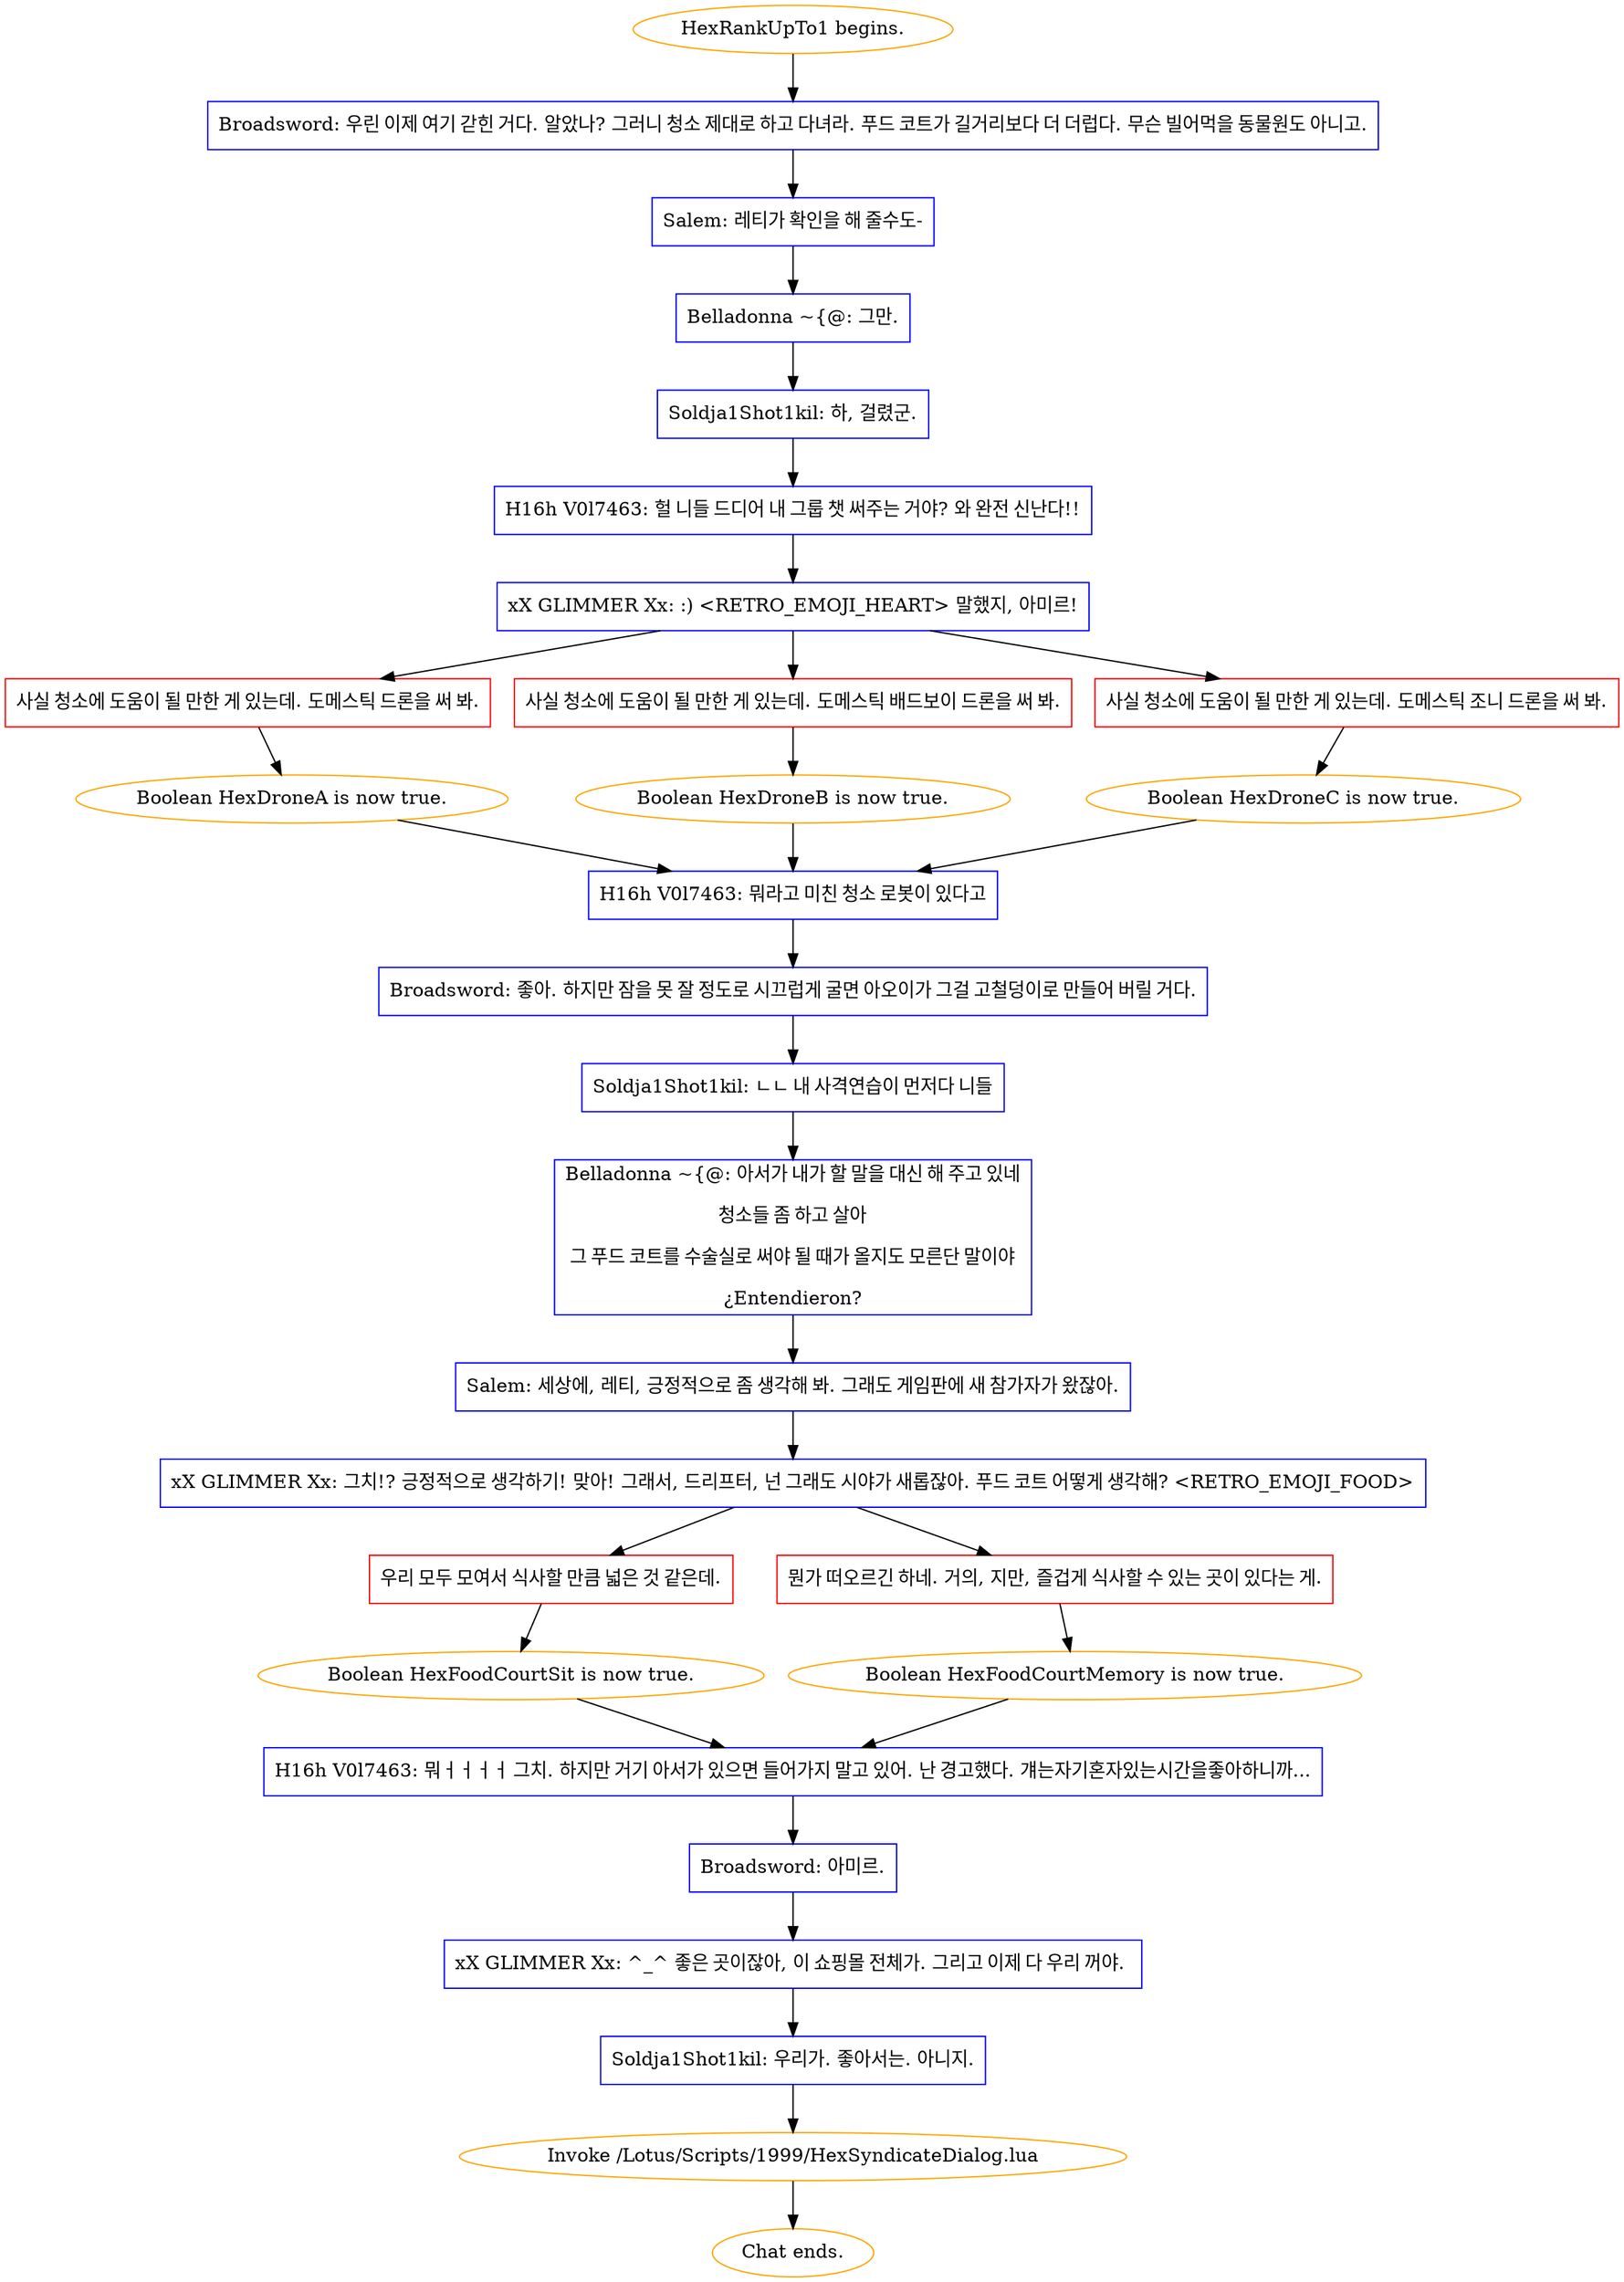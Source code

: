 digraph {
	"HexRankUpTo1 begins." [color=orange];
		"HexRankUpTo1 begins." -> j179632966;
	j179632966 [label="Broadsword: 우린 이제 여기 갇힌 거다. 알았나? 그러니 청소 제대로 하고 다녀라. 푸드 코트가 길거리보다 더 더럽다. 무슨 빌어먹을 동물원도 아니고.",shape=box,color=blue];
		j179632966 -> j86059039;
	j86059039 [label="Salem: 레티가 확인을 해 줄수도-",shape=box,color=blue];
		j86059039 -> j3508489440;
	j3508489440 [label="Belladonna ~{@: 그만.",shape=box,color=blue];
		j3508489440 -> j3947608285;
	j3947608285 [label="Soldja1Shot1kil: 하, 걸렸군.",shape=box,color=blue];
		j3947608285 -> j1248532866;
	j1248532866 [label="H16h V0l7463: 헐 니들 드디어 내 그룹 챗 써주는 거야? 와 완전 신난다!!",shape=box,color=blue];
		j1248532866 -> j2058092839;
	j2058092839 [label="xX GLIMMER Xx: :) <RETRO_EMOJI_HEART> 말했지, 아미르!",shape=box,color=blue];
		j2058092839 -> j1894524669;
		j2058092839 -> j987778161;
		j2058092839 -> j1124495351;
	j1894524669 [label="사실 청소에 도움이 될 만한 게 있는데. 도메스틱 드론을 써 봐.",shape=box,color=red];
		j1894524669 -> j1889758774;
	j987778161 [label="사실 청소에 도움이 될 만한 게 있는데. 도메스틱 배드보이 드론을 써 봐.",shape=box,color=red];
		j987778161 -> j620323559;
	j1124495351 [label="사실 청소에 도움이 될 만한 게 있는데. 도메스틱 조니 드론을 써 봐.",shape=box,color=red];
		j1124495351 -> j3925833069;
	j1889758774 [label="Boolean HexDroneA is now true.",color=orange];
		j1889758774 -> j4165947415;
	j620323559 [label="Boolean HexDroneB is now true.",color=orange];
		j620323559 -> j4165947415;
	j3925833069 [label="Boolean HexDroneC is now true.",color=orange];
		j3925833069 -> j4165947415;
	j4165947415 [label="H16h V0l7463: 뭐라고 미친 청소 로봇이 있다고",shape=box,color=blue];
		j4165947415 -> j1454271069;
	j1454271069 [label="Broadsword: 좋아. 하지만 잠을 못 잘 정도로 시끄럽게 굴면 아오이가 그걸 고철덩이로 만들어 버릴 거다.",shape=box,color=blue];
		j1454271069 -> j4110912254;
	j4110912254 [label="Soldja1Shot1kil: ㄴㄴ 내 사격연습이 먼저다 니들",shape=box,color=blue];
		j4110912254 -> j3381785956;
	j3381785956 [label="Belladonna ~{@: 아서가 내가 할 말을 대신 해 주고 있네
청소들 좀 하고 살아
그 푸드 코트를 수술실로 써야 될 때가 올지도 모른단 말이야
¿Entendieron?",shape=box,color=blue];
		j3381785956 -> j1708516171;
	j1708516171 [label="Salem: 세상에, 레티, 긍정적으로 좀 생각해 봐. 그래도 게임판에 새 참가자가 왔잖아.",shape=box,color=blue];
		j1708516171 -> j1691991451;
	j1691991451 [label="xX GLIMMER Xx: 그치!? 긍정적으로 생각하기! 맞아! 그래서, 드리프터, 넌 그래도 시야가 새롭잖아. 푸드 코트 어떻게 생각해? <RETRO_EMOJI_FOOD>",shape=box,color=blue];
		j1691991451 -> j1816731174;
		j1691991451 -> j2807125922;
	j1816731174 [label="우리 모두 모여서 식사할 만큼 넓은 것 같은데.",shape=box,color=red];
		j1816731174 -> j3949787816;
	j2807125922 [label="뭔가 떠오르긴 하네. 거의, 지만, 즐겁게 식사할 수 있는 곳이 있다는 게.",shape=box,color=red];
		j2807125922 -> j1384927831;
	j3949787816 [label="Boolean HexFoodCourtSit is now true.",color=orange];
		j3949787816 -> j1126005395;
	j1384927831 [label="Boolean HexFoodCourtMemory is now true.",color=orange];
		j1384927831 -> j1126005395;
	j1126005395 [label="H16h V0l7463: 뭐ㅓㅓㅓㅓ 그치. 하지만 거기 아서가 있으면 들어가지 말고 있어. 난 경고했다. 걔는자기혼자있는시간을좋아하니까...",shape=box,color=blue];
		j1126005395 -> j4149455703;
	j4149455703 [label="Broadsword: 아미르.",shape=box,color=blue];
		j4149455703 -> j2897504581;
	j2897504581 [label="xX GLIMMER Xx: ^_^ 좋은 곳이잖아, 이 쇼핑몰 전체가. 그리고 이제 다 우리 꺼야. ",shape=box,color=blue];
		j2897504581 -> j806010318;
	j806010318 [label="Soldja1Shot1kil: 우리가. 좋아서는. 아니지.",shape=box,color=blue];
		j806010318 -> j4049880475;
	j4049880475 [label="Invoke /Lotus/Scripts/1999/HexSyndicateDialog.lua",color=orange];
		j4049880475 -> "Chat ends.";
	"Chat ends." [color=orange];
}